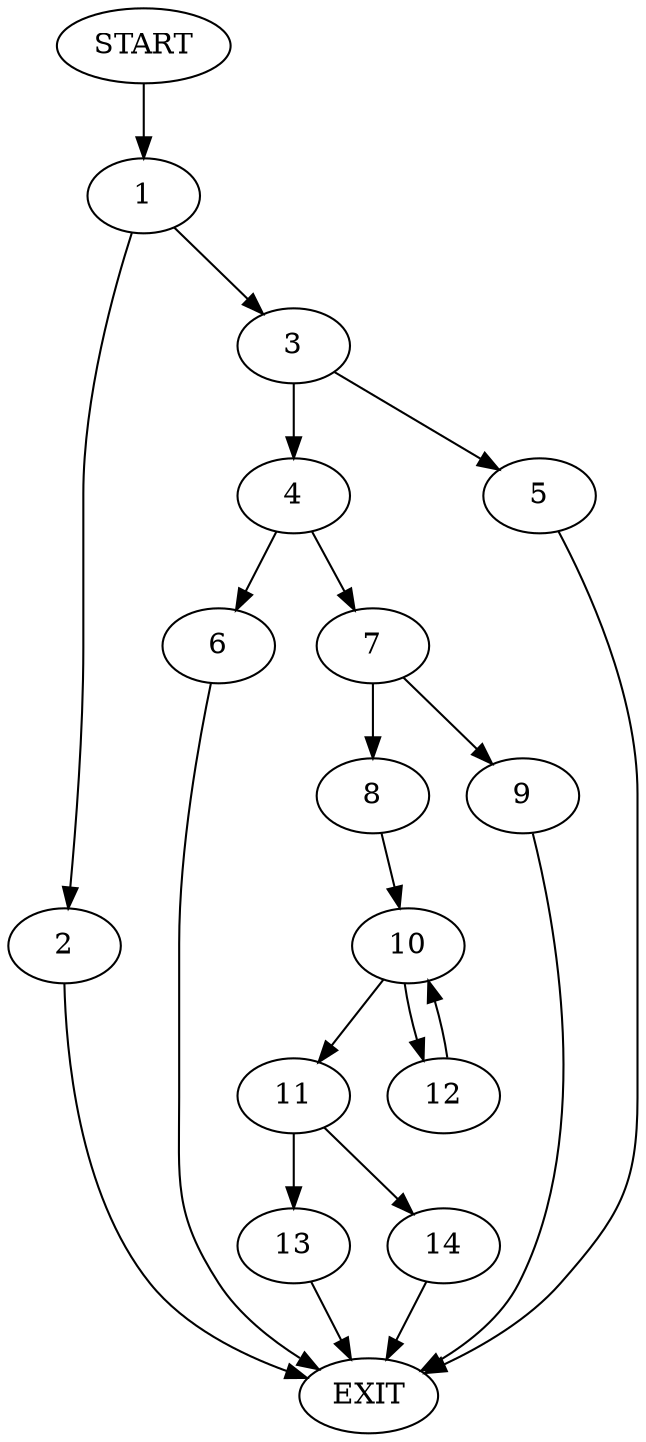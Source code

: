 digraph {
0 [label="START"]
15 [label="EXIT"]
0 -> 1
1 -> 2
1 -> 3
3 -> 4
3 -> 5
2 -> 15
4 -> 6
4 -> 7
5 -> 15
6 -> 15
7 -> 8
7 -> 9
8 -> 10
9 -> 15
10 -> 11
10 -> 12
11 -> 13
11 -> 14
12 -> 10
13 -> 15
14 -> 15
}
